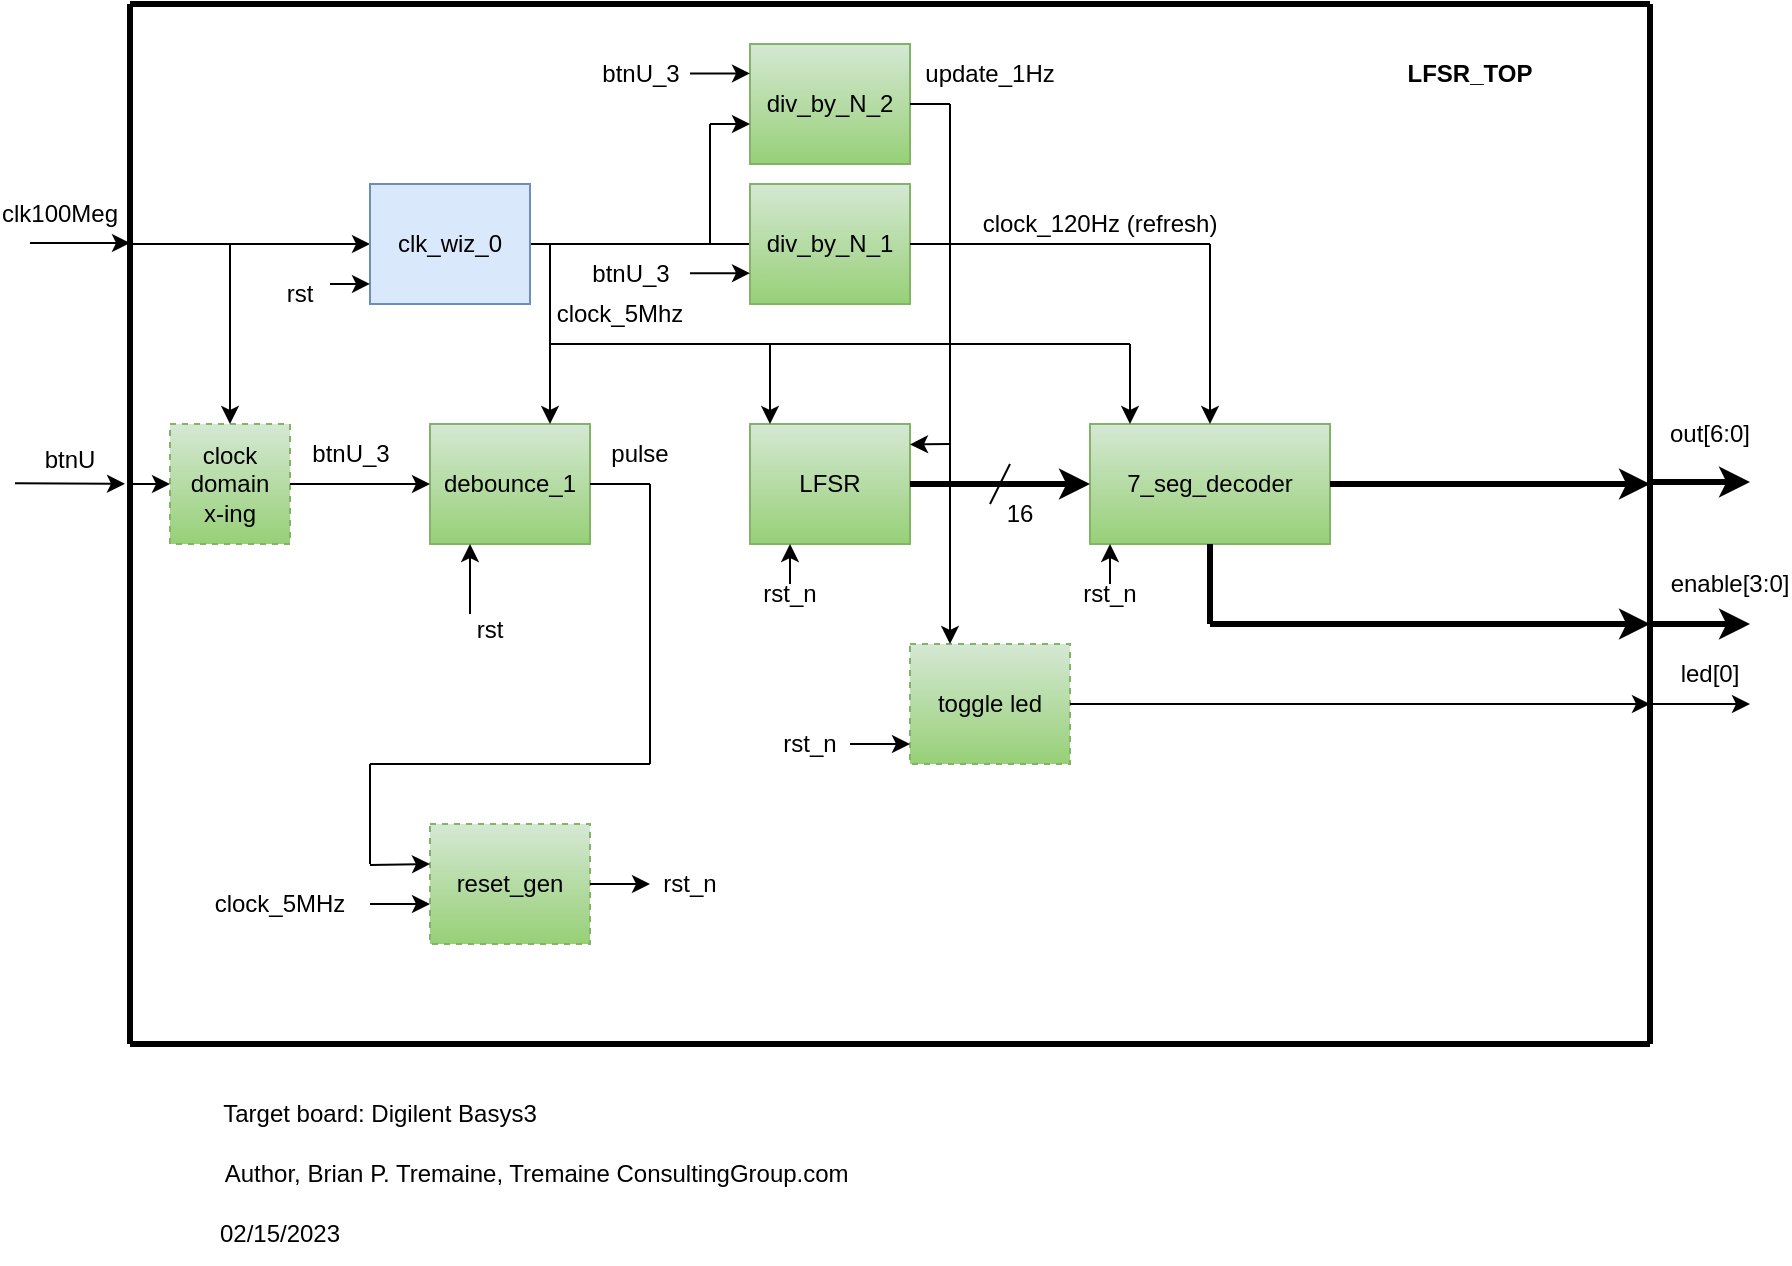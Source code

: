 <mxfile version="20.8.10" type="device"><diagram id="JNHTlV0T5jY2uMNbeVfa" name="Page-1"><mxGraphModel dx="946" dy="690" grid="1" gridSize="10" guides="1" tooltips="1" connect="1" arrows="1" fold="1" page="1" pageScale="1" pageWidth="1100" pageHeight="850" math="0" shadow="0"><root><mxCell id="0"/><mxCell id="1" parent="0"/><mxCell id="6v89Rnk703dZ9XYqTvZf-1" value="debounce_1" style="rounded=0;whiteSpace=wrap;html=1;fillColor=#d5e8d4;strokeColor=#82b366;gradientColor=#97d077;" parent="1" vertex="1"><mxGeometry x="260" y="370" width="80" height="60" as="geometry"/></mxCell><mxCell id="6v89Rnk703dZ9XYqTvZf-2" value="LFSR" style="rounded=0;whiteSpace=wrap;html=1;fillColor=#d5e8d4;strokeColor=#82b366;gradientColor=#97d077;" parent="1" vertex="1"><mxGeometry x="420" y="370" width="80" height="60" as="geometry"/></mxCell><mxCell id="6v89Rnk703dZ9XYqTvZf-4" value="7_seg_decoder" style="rounded=0;whiteSpace=wrap;html=1;fillColor=#d5e8d4;strokeColor=#82b366;gradientColor=#97d077;" parent="1" vertex="1"><mxGeometry x="590" y="370" width="120" height="60" as="geometry"/></mxCell><mxCell id="6v89Rnk703dZ9XYqTvZf-11" value="" style="endArrow=classic;html=1;rounded=0;entryX=0;entryY=0.5;entryDx=0;entryDy=0;exitX=1;exitY=0.5;exitDx=0;exitDy=0;strokeWidth=3;" parent="1" source="6v89Rnk703dZ9XYqTvZf-2" target="6v89Rnk703dZ9XYqTvZf-4" edge="1"><mxGeometry width="50" height="50" relative="1" as="geometry"><mxPoint x="670" y="360" as="sourcePoint"/><mxPoint x="740" y="310" as="targetPoint"/></mxGeometry></mxCell><mxCell id="6v89Rnk703dZ9XYqTvZf-25" value="" style="endArrow=none;html=1;rounded=0;strokeWidth=3;" parent="1" edge="1"><mxGeometry width="50" height="50" relative="1" as="geometry"><mxPoint x="110" y="160" as="sourcePoint"/><mxPoint x="870" y="160" as="targetPoint"/></mxGeometry></mxCell><mxCell id="6v89Rnk703dZ9XYqTvZf-26" value="" style="endArrow=none;html=1;rounded=0;strokeWidth=3;" parent="1" edge="1"><mxGeometry width="50" height="50" relative="1" as="geometry"><mxPoint x="110" y="680" as="sourcePoint"/><mxPoint x="870" y="680" as="targetPoint"/></mxGeometry></mxCell><mxCell id="6v89Rnk703dZ9XYqTvZf-27" value="" style="endArrow=none;html=1;rounded=0;strokeWidth=3;" parent="1" edge="1"><mxGeometry width="50" height="50" relative="1" as="geometry"><mxPoint x="110" y="160" as="sourcePoint"/><mxPoint x="110" y="680" as="targetPoint"/></mxGeometry></mxCell><mxCell id="6v89Rnk703dZ9XYqTvZf-28" value="" style="endArrow=none;html=1;rounded=0;strokeWidth=3;" parent="1" edge="1"><mxGeometry width="50" height="50" relative="1" as="geometry"><mxPoint x="870" y="160" as="sourcePoint"/><mxPoint x="870" y="680" as="targetPoint"/></mxGeometry></mxCell><mxCell id="6v89Rnk703dZ9XYqTvZf-30" value="" style="endArrow=classic;html=1;rounded=0;exitX=1;exitY=0.5;exitDx=0;exitDy=0;" parent="1" edge="1"><mxGeometry width="50" height="50" relative="1" as="geometry"><mxPoint x="60" y="279.5" as="sourcePoint"/><mxPoint x="110" y="279.5" as="targetPoint"/></mxGeometry></mxCell><mxCell id="6v89Rnk703dZ9XYqTvZf-33" value="clk100Meg" style="text;html=1;strokeColor=none;fillColor=none;align=center;verticalAlign=middle;whiteSpace=wrap;rounded=0;" parent="1" vertex="1"><mxGeometry x="50" y="255" width="50" height="20" as="geometry"/></mxCell><mxCell id="6v89Rnk703dZ9XYqTvZf-34" value="rst_n" style="text;html=1;strokeColor=none;fillColor=none;align=center;verticalAlign=middle;whiteSpace=wrap;rounded=0;" parent="1" vertex="1"><mxGeometry x="370" y="590" width="40" height="20" as="geometry"/></mxCell><mxCell id="6v89Rnk703dZ9XYqTvZf-37" value="&lt;b&gt;LFSR_TOP&lt;/b&gt;" style="text;html=1;strokeColor=none;fillColor=none;align=center;verticalAlign=middle;whiteSpace=wrap;rounded=0;" parent="1" vertex="1"><mxGeometry x="750" y="180" width="60" height="30" as="geometry"/></mxCell><mxCell id="6v89Rnk703dZ9XYqTvZf-38" value="Target board: Digilent Basys3" style="text;html=1;strokeColor=none;fillColor=none;align=center;verticalAlign=middle;whiteSpace=wrap;rounded=0;" parent="1" vertex="1"><mxGeometry x="150" y="700" width="170" height="30" as="geometry"/></mxCell><mxCell id="6v89Rnk703dZ9XYqTvZf-39" value="toggle led" style="rounded=0;whiteSpace=wrap;html=1;dashed=1;fillColor=#d5e8d4;strokeColor=#82b366;gradientColor=#97d077;" parent="1" vertex="1"><mxGeometry x="500" y="480" width="80" height="60" as="geometry"/></mxCell><mxCell id="6v89Rnk703dZ9XYqTvZf-43" value="" style="endArrow=classic;html=1;rounded=0;strokeWidth=1;exitX=1;exitY=0.5;exitDx=0;exitDy=0;" parent="1" source="6v89Rnk703dZ9XYqTvZf-39" edge="1"><mxGeometry width="50" height="50" relative="1" as="geometry"><mxPoint x="580" y="540" as="sourcePoint"/><mxPoint x="870" y="510" as="targetPoint"/></mxGeometry></mxCell><mxCell id="6v89Rnk703dZ9XYqTvZf-44" value="" style="endArrow=classic;html=1;rounded=0;strokeWidth=1;" parent="1" edge="1"><mxGeometry width="50" height="50" relative="1" as="geometry"><mxPoint x="870" y="510" as="sourcePoint"/><mxPoint x="920" y="510" as="targetPoint"/></mxGeometry></mxCell><mxCell id="6v89Rnk703dZ9XYqTvZf-45" value="led[0]" style="text;html=1;strokeColor=none;fillColor=none;align=center;verticalAlign=middle;whiteSpace=wrap;rounded=0;" parent="1" vertex="1"><mxGeometry x="870" y="480" width="60" height="30" as="geometry"/></mxCell><mxCell id="6v89Rnk703dZ9XYqTvZf-46" value="" style="endArrow=classic;html=1;rounded=0;strokeWidth=3;" parent="1" edge="1"><mxGeometry width="50" height="50" relative="1" as="geometry"><mxPoint x="870" y="470" as="sourcePoint"/><mxPoint x="920" y="470" as="targetPoint"/></mxGeometry></mxCell><mxCell id="6v89Rnk703dZ9XYqTvZf-47" value="enable[3:0]" style="text;html=1;strokeColor=none;fillColor=none;align=center;verticalAlign=middle;whiteSpace=wrap;rounded=0;" parent="1" vertex="1"><mxGeometry x="880" y="435" width="60" height="30" as="geometry"/></mxCell><mxCell id="6v89Rnk703dZ9XYqTvZf-48" value="" style="endArrow=classic;html=1;rounded=0;strokeWidth=3;exitX=1;exitY=0.5;exitDx=0;exitDy=0;" parent="1" source="6v89Rnk703dZ9XYqTvZf-4" edge="1"><mxGeometry width="50" height="50" relative="1" as="geometry"><mxPoint x="880" y="570" as="sourcePoint"/><mxPoint x="870" y="400" as="targetPoint"/></mxGeometry></mxCell><mxCell id="6v89Rnk703dZ9XYqTvZf-49" value="" style="endArrow=classic;html=1;rounded=0;strokeWidth=3;" parent="1" edge="1"><mxGeometry width="50" height="50" relative="1" as="geometry"><mxPoint x="870" y="399" as="sourcePoint"/><mxPoint x="920" y="399" as="targetPoint"/></mxGeometry></mxCell><mxCell id="6v89Rnk703dZ9XYqTvZf-50" value="out[6:0]" style="text;html=1;strokeColor=none;fillColor=none;align=center;verticalAlign=middle;whiteSpace=wrap;rounded=0;" parent="1" vertex="1"><mxGeometry x="870" y="360" width="60" height="30" as="geometry"/></mxCell><mxCell id="6v89Rnk703dZ9XYqTvZf-51" value="" style="endArrow=classic;html=1;rounded=0;strokeWidth=3;" parent="1" edge="1"><mxGeometry width="50" height="50" relative="1" as="geometry"><mxPoint x="650" y="470" as="sourcePoint"/><mxPoint x="870" y="470" as="targetPoint"/></mxGeometry></mxCell><mxCell id="6v89Rnk703dZ9XYqTvZf-52" value="" style="endArrow=none;html=1;rounded=0;strokeWidth=3;entryX=0.5;entryY=1;entryDx=0;entryDy=0;" parent="1" target="6v89Rnk703dZ9XYqTvZf-4" edge="1"><mxGeometry width="50" height="50" relative="1" as="geometry"><mxPoint x="650" y="470" as="sourcePoint"/><mxPoint x="720" y="450" as="targetPoint"/></mxGeometry></mxCell><mxCell id="nSzzYBK77VwPbl8LQydo-3" value="" style="endArrow=classic;html=1;rounded=0;" parent="1" edge="1"><mxGeometry width="50" height="50" relative="1" as="geometry"><mxPoint x="230" y="610" as="sourcePoint"/><mxPoint x="260" y="610" as="targetPoint"/></mxGeometry></mxCell><mxCell id="nSzzYBK77VwPbl8LQydo-4" value="btnU" style="text;html=1;strokeColor=none;fillColor=none;align=center;verticalAlign=middle;whiteSpace=wrap;rounded=0;" parent="1" vertex="1"><mxGeometry x="60" y="380" width="40" height="15" as="geometry"/></mxCell><mxCell id="nSzzYBK77VwPbl8LQydo-9" value="" style="endArrow=classic;html=1;rounded=0;strokeWidth=1;entryX=0;entryY=0.5;entryDx=0;entryDy=0;" parent="1" target="nSzzYBK77VwPbl8LQydo-8" edge="1"><mxGeometry width="50" height="50" relative="1" as="geometry"><mxPoint x="110" y="280" as="sourcePoint"/><mxPoint x="430" y="230" as="targetPoint"/><Array as="points"/></mxGeometry></mxCell><mxCell id="nSzzYBK77VwPbl8LQydo-10" value="" style="endArrow=classic;html=1;rounded=0;strokeWidth=1;entryX=0.5;entryY=0;entryDx=0;entryDy=0;" parent="1" target="6v89Rnk703dZ9XYqTvZf-4" edge="1"><mxGeometry width="50" height="50" relative="1" as="geometry"><mxPoint x="650" y="280" as="sourcePoint"/><mxPoint x="630" y="200" as="targetPoint"/></mxGeometry></mxCell><mxCell id="nSzzYBK77VwPbl8LQydo-11" value="" style="endArrow=none;html=1;rounded=0;strokeWidth=1;exitX=1;exitY=0.5;exitDx=0;exitDy=0;entryX=0;entryY=0.5;entryDx=0;entryDy=0;" parent="1" source="nSzzYBK77VwPbl8LQydo-8" edge="1" target="55TwboYr8SaJao03NA6Z-9"><mxGeometry width="50" height="50" relative="1" as="geometry"><mxPoint x="480" y="490" as="sourcePoint"/><mxPoint x="390" y="280" as="targetPoint"/></mxGeometry></mxCell><mxCell id="nSzzYBK77VwPbl8LQydo-12" value="reset_gen" style="rounded=0;whiteSpace=wrap;html=1;dashed=1;fillColor=#d5e8d4;strokeColor=#82b366;gradientColor=#97d077;" parent="1" vertex="1"><mxGeometry x="260" y="570" width="80" height="60" as="geometry"/></mxCell><mxCell id="nSzzYBK77VwPbl8LQydo-13" value="" style="endArrow=classic;html=1;rounded=0;" parent="1" edge="1"><mxGeometry width="50" height="50" relative="1" as="geometry"><mxPoint x="230" y="590.5" as="sourcePoint"/><mxPoint x="260" y="590" as="targetPoint"/></mxGeometry></mxCell><mxCell id="nSzzYBK77VwPbl8LQydo-14" value="clock&lt;br&gt;domain&lt;br&gt;x-ing" style="rounded=0;whiteSpace=wrap;html=1;dashed=1;fillColor=#d5e8d4;strokeColor=#82b366;gradientColor=#97d077;" parent="1" vertex="1"><mxGeometry x="130" y="370" width="60" height="60" as="geometry"/></mxCell><mxCell id="nSzzYBK77VwPbl8LQydo-15" value="" style="endArrow=classic;html=1;rounded=0;strokeWidth=1;entryX=0;entryY=0.5;entryDx=0;entryDy=0;exitX=1;exitY=0.5;exitDx=0;exitDy=0;" parent="1" source="nSzzYBK77VwPbl8LQydo-14" target="6v89Rnk703dZ9XYqTvZf-1" edge="1"><mxGeometry width="50" height="50" relative="1" as="geometry"><mxPoint x="230" y="400" as="sourcePoint"/><mxPoint x="230" y="400" as="targetPoint"/></mxGeometry></mxCell><mxCell id="nSzzYBK77VwPbl8LQydo-20" value="" style="endArrow=classic;html=1;rounded=0;strokeWidth=1;entryX=0.5;entryY=0;entryDx=0;entryDy=0;" parent="1" target="nSzzYBK77VwPbl8LQydo-14" edge="1"><mxGeometry width="50" height="50" relative="1" as="geometry"><mxPoint x="160" y="280" as="sourcePoint"/><mxPoint x="230" y="300" as="targetPoint"/></mxGeometry></mxCell><mxCell id="nSzzYBK77VwPbl8LQydo-22" value="clock_5MHz" style="text;html=1;strokeColor=none;fillColor=none;align=center;verticalAlign=middle;whiteSpace=wrap;rounded=0;dashed=1;" parent="1" vertex="1"><mxGeometry x="170" y="600" width="30" height="20" as="geometry"/></mxCell><mxCell id="nSzzYBK77VwPbl8LQydo-25" value="pulse" style="text;html=1;strokeColor=none;fillColor=none;align=center;verticalAlign=middle;whiteSpace=wrap;rounded=0;dashed=1;" parent="1" vertex="1"><mxGeometry x="350" y="380" width="30" height="10" as="geometry"/></mxCell><mxCell id="nSzzYBK77VwPbl8LQydo-32" value="" style="endArrow=none;html=1;rounded=0;strokeWidth=1;" parent="1" edge="1"><mxGeometry width="50" height="50" relative="1" as="geometry"><mxPoint x="540" y="410" as="sourcePoint"/><mxPoint x="550" y="390" as="targetPoint"/></mxGeometry></mxCell><mxCell id="nSzzYBK77VwPbl8LQydo-33" value="16" style="text;html=1;strokeColor=none;fillColor=none;align=center;verticalAlign=middle;whiteSpace=wrap;rounded=0;dashed=1;" parent="1" vertex="1"><mxGeometry x="540" y="410" width="30" height="10" as="geometry"/></mxCell><mxCell id="nSzzYBK77VwPbl8LQydo-36" value="" style="endArrow=classic;html=1;rounded=0;strokeWidth=1;" parent="1" edge="1"><mxGeometry width="50" height="50" relative="1" as="geometry"><mxPoint x="610" y="330" as="sourcePoint"/><mxPoint x="610" y="370" as="targetPoint"/></mxGeometry></mxCell><mxCell id="nSzzYBK77VwPbl8LQydo-42" value="" style="endArrow=classic;html=1;rounded=0;exitX=1;exitY=0;exitDx=0;exitDy=0;startArrow=none;" parent="1" edge="1" source="nSzzYBK77VwPbl8LQydo-8"><mxGeometry width="50" height="50" relative="1" as="geometry"><mxPoint x="460" y="300" as="sourcePoint"/><mxPoint x="250" y="300" as="targetPoint"/></mxGeometry></mxCell><mxCell id="nSzzYBK77VwPbl8LQydo-43" value="rst" style="text;html=1;strokeColor=none;fillColor=none;align=center;verticalAlign=middle;whiteSpace=wrap;rounded=0;" parent="1" vertex="1"><mxGeometry x="180" y="300" width="30" height="10" as="geometry"/></mxCell><mxCell id="nSzzYBK77VwPbl8LQydo-44" value="" style="endArrow=classic;html=1;rounded=0;strokeWidth=1;entryX=0.25;entryY=1;entryDx=0;entryDy=0;exitX=0.25;exitY=0;exitDx=0;exitDy=0;" parent="1" source="nSzzYBK77VwPbl8LQydo-45" target="6v89Rnk703dZ9XYqTvZf-1" edge="1"><mxGeometry width="50" height="50" relative="1" as="geometry"><mxPoint x="250" y="450" as="sourcePoint"/><mxPoint x="410" y="440" as="targetPoint"/></mxGeometry></mxCell><mxCell id="nSzzYBK77VwPbl8LQydo-45" value="rst" style="text;html=1;strokeColor=none;fillColor=none;align=center;verticalAlign=middle;whiteSpace=wrap;rounded=0;" parent="1" vertex="1"><mxGeometry x="270" y="465" width="40" height="15" as="geometry"/></mxCell><mxCell id="nSzzYBK77VwPbl8LQydo-46" value="" style="endArrow=classic;html=1;rounded=0;strokeWidth=1;entryX=0.25;entryY=1;entryDx=0;entryDy=0;" parent="1" target="6v89Rnk703dZ9XYqTvZf-2" edge="1"><mxGeometry width="50" height="50" relative="1" as="geometry"><mxPoint x="440" y="450" as="sourcePoint"/><mxPoint x="410" y="440" as="targetPoint"/></mxGeometry></mxCell><mxCell id="nSzzYBK77VwPbl8LQydo-47" value="rst_n" style="text;html=1;strokeColor=none;fillColor=none;align=center;verticalAlign=middle;whiteSpace=wrap;rounded=0;" parent="1" vertex="1"><mxGeometry x="420" y="445" width="40" height="20" as="geometry"/></mxCell><mxCell id="nSzzYBK77VwPbl8LQydo-49" value="" style="endArrow=classic;html=1;rounded=0;strokeWidth=1;entryX=0.25;entryY=1;entryDx=0;entryDy=0;" parent="1" edge="1"><mxGeometry width="50" height="50" relative="1" as="geometry"><mxPoint x="600" y="450" as="sourcePoint"/><mxPoint x="600" y="430" as="targetPoint"/></mxGeometry></mxCell><mxCell id="nSzzYBK77VwPbl8LQydo-50" value="rst_n" style="text;html=1;strokeColor=none;fillColor=none;align=center;verticalAlign=middle;whiteSpace=wrap;rounded=0;" parent="1" vertex="1"><mxGeometry x="580" y="445" width="40" height="20" as="geometry"/></mxCell><mxCell id="Af8_R-7plan7QqxDsOlp-9" value="" style="endArrow=classic;html=1;rounded=0;exitX=1;exitY=0.5;exitDx=0;exitDy=0;" parent="1" edge="1"><mxGeometry width="50" height="50" relative="1" as="geometry"><mxPoint x="52.5" y="399.58" as="sourcePoint"/><mxPoint x="107.5" y="399.92" as="targetPoint"/></mxGeometry></mxCell><mxCell id="Af8_R-7plan7QqxDsOlp-10" value="" style="endArrow=classic;html=1;rounded=0;strokeWidth=1;entryX=0;entryY=0.5;entryDx=0;entryDy=0;" parent="1" target="nSzzYBK77VwPbl8LQydo-14" edge="1"><mxGeometry width="50" height="50" relative="1" as="geometry"><mxPoint x="110" y="400" as="sourcePoint"/><mxPoint x="140" y="409" as="targetPoint"/></mxGeometry></mxCell><mxCell id="Af8_R-7plan7QqxDsOlp-14" value="btnU_3" style="text;html=1;align=center;verticalAlign=middle;resizable=0;points=[];autosize=1;strokeColor=none;fillColor=none;" parent="1" vertex="1"><mxGeometry x="190" y="370" width="60" height="30" as="geometry"/></mxCell><mxCell id="Af8_R-7plan7QqxDsOlp-16" value="" style="endArrow=classic;html=1;rounded=0;" parent="1" edge="1"><mxGeometry width="50" height="50" relative="1" as="geometry"><mxPoint x="340" y="600" as="sourcePoint"/><mxPoint x="370" y="600" as="targetPoint"/></mxGeometry></mxCell><mxCell id="Af8_R-7plan7QqxDsOlp-17" value="" style="endArrow=classic;html=1;rounded=0;entryX=0.75;entryY=0;entryDx=0;entryDy=0;" parent="1" target="6v89Rnk703dZ9XYqTvZf-1" edge="1"><mxGeometry width="50" height="50" relative="1" as="geometry"><mxPoint x="320" y="280" as="sourcePoint"/><mxPoint x="270" y="440" as="targetPoint"/></mxGeometry></mxCell><mxCell id="Af8_R-7plan7QqxDsOlp-18" style="edgeStyle=orthogonalEdgeStyle;rounded=0;orthogonalLoop=1;jettySize=auto;html=1;exitX=0.5;exitY=1;exitDx=0;exitDy=0;" parent="1" edge="1"><mxGeometry relative="1" as="geometry"><mxPoint x="625" y="230" as="sourcePoint"/><mxPoint x="625" y="230" as="targetPoint"/></mxGeometry></mxCell><mxCell id="Af8_R-7plan7QqxDsOlp-21" value="" style="endArrow=classic;html=1;rounded=0;entryX=0.375;entryY=0;entryDx=0;entryDy=0;entryPerimeter=0;" parent="1" edge="1"><mxGeometry width="50" height="50" relative="1" as="geometry"><mxPoint x="430.0" y="330" as="sourcePoint"/><mxPoint x="430.0" y="370" as="targetPoint"/></mxGeometry></mxCell><mxCell id="aKZ3P-jAK8ALWvD9FBp2-1" value="Author, Brian P. Tremaine, Tremaine ConsultingGroup.com&amp;nbsp;" style="text;html=1;strokeColor=none;fillColor=none;align=center;verticalAlign=middle;whiteSpace=wrap;rounded=0;" parent="1" vertex="1"><mxGeometry x="150" y="730" width="330" height="30" as="geometry"/></mxCell><mxCell id="nSzzYBK77VwPbl8LQydo-8" value="clk_wiz_0" style="rounded=0;whiteSpace=wrap;html=1;fillColor=#dae8fc;strokeColor=#6c8ebf;" parent="1" vertex="1"><mxGeometry x="230" y="250" width="80" height="60" as="geometry"/></mxCell><mxCell id="55TwboYr8SaJao03NA6Z-8" value="" style="endArrow=classic;html=1;rounded=0;exitX=1;exitY=0;exitDx=0;exitDy=0;entryX=0;entryY=0.833;entryDx=0;entryDy=0;entryPerimeter=0;" edge="1" parent="1" source="nSzzYBK77VwPbl8LQydo-43" target="nSzzYBK77VwPbl8LQydo-8"><mxGeometry width="50" height="50" relative="1" as="geometry"><mxPoint x="330" y="350" as="sourcePoint"/><mxPoint x="380" y="300" as="targetPoint"/></mxGeometry></mxCell><mxCell id="55TwboYr8SaJao03NA6Z-9" value="div_by_N_1" style="rounded=0;whiteSpace=wrap;html=1;fillColor=#d5e8d4;strokeColor=#82b366;gradientColor=#97d077;" vertex="1" parent="1"><mxGeometry x="420" y="250" width="80" height="60" as="geometry"/></mxCell><mxCell id="55TwboYr8SaJao03NA6Z-12" value="clock_120Hz (refresh)" style="text;html=1;strokeColor=none;fillColor=none;align=center;verticalAlign=middle;whiteSpace=wrap;rounded=0;dashed=1;" vertex="1" parent="1"><mxGeometry x="530" y="265" width="130" height="10" as="geometry"/></mxCell><mxCell id="55TwboYr8SaJao03NA6Z-20" value="btnU_3" style="text;html=1;align=center;verticalAlign=middle;resizable=0;points=[];autosize=1;strokeColor=none;fillColor=none;" vertex="1" parent="1"><mxGeometry x="330" y="280" width="60" height="30" as="geometry"/></mxCell><mxCell id="55TwboYr8SaJao03NA6Z-21" value="" style="endArrow=classic;html=1;rounded=0;strokeWidth=1;entryX=0;entryY=0.5;entryDx=0;entryDy=0;" edge="1" parent="1"><mxGeometry width="50" height="50" relative="1" as="geometry"><mxPoint x="390" y="294.58" as="sourcePoint"/><mxPoint x="420" y="294.58" as="targetPoint"/></mxGeometry></mxCell><mxCell id="55TwboYr8SaJao03NA6Z-24" value="" style="endArrow=none;html=1;rounded=0;" edge="1" parent="1"><mxGeometry width="50" height="50" relative="1" as="geometry"><mxPoint x="320" y="330" as="sourcePoint"/><mxPoint x="430" y="330" as="targetPoint"/></mxGeometry></mxCell><mxCell id="55TwboYr8SaJao03NA6Z-25" value="" style="endArrow=none;html=1;rounded=0;exitX=1;exitY=0.5;exitDx=0;exitDy=0;" edge="1" parent="1" source="55TwboYr8SaJao03NA6Z-9"><mxGeometry width="50" height="50" relative="1" as="geometry"><mxPoint x="450" y="500" as="sourcePoint"/><mxPoint x="650" y="280" as="targetPoint"/></mxGeometry></mxCell><mxCell id="55TwboYr8SaJao03NA6Z-26" value="" style="endArrow=none;html=1;rounded=0;" edge="1" parent="1"><mxGeometry width="50" height="50" relative="1" as="geometry"><mxPoint x="430" y="330" as="sourcePoint"/><mxPoint x="610" y="330" as="targetPoint"/></mxGeometry></mxCell><mxCell id="55TwboYr8SaJao03NA6Z-29" value="div_by_N_2" style="rounded=0;whiteSpace=wrap;html=1;fillColor=#d5e8d4;strokeColor=#82b366;gradientColor=#97d077;" vertex="1" parent="1"><mxGeometry x="420" y="180" width="80" height="60" as="geometry"/></mxCell><mxCell id="55TwboYr8SaJao03NA6Z-30" value="" style="endArrow=classic;html=1;rounded=0;strokeWidth=1;entryX=0;entryY=0.5;entryDx=0;entryDy=0;" edge="1" parent="1"><mxGeometry width="50" height="50" relative="1" as="geometry"><mxPoint x="390" y="194.71" as="sourcePoint"/><mxPoint x="420" y="194.71" as="targetPoint"/></mxGeometry></mxCell><mxCell id="55TwboYr8SaJao03NA6Z-31" value="btnU_3" style="text;html=1;align=center;verticalAlign=middle;resizable=0;points=[];autosize=1;strokeColor=none;fillColor=none;" vertex="1" parent="1"><mxGeometry x="335" y="180" width="60" height="30" as="geometry"/></mxCell><mxCell id="55TwboYr8SaJao03NA6Z-32" value="" style="endArrow=classic;html=1;rounded=0;strokeWidth=1;entryX=0;entryY=0.5;entryDx=0;entryDy=0;" edge="1" parent="1"><mxGeometry width="50" height="50" relative="1" as="geometry"><mxPoint x="400" y="220" as="sourcePoint"/><mxPoint x="420" y="220" as="targetPoint"/></mxGeometry></mxCell><mxCell id="55TwboYr8SaJao03NA6Z-33" value="" style="endArrow=none;html=1;rounded=0;" edge="1" parent="1"><mxGeometry width="50" height="50" relative="1" as="geometry"><mxPoint x="400" y="280" as="sourcePoint"/><mxPoint x="400" y="220" as="targetPoint"/></mxGeometry></mxCell><mxCell id="55TwboYr8SaJao03NA6Z-35" value="clock_5Mhz" style="text;html=1;strokeColor=none;fillColor=none;align=center;verticalAlign=middle;whiteSpace=wrap;rounded=0;dashed=1;" vertex="1" parent="1"><mxGeometry x="335" y="310" width="40" height="10" as="geometry"/></mxCell><mxCell id="55TwboYr8SaJao03NA6Z-37" value="" style="endArrow=classic;html=1;rounded=0;entryX=1;entryY=0.17;entryDx=0;entryDy=0;entryPerimeter=0;" edge="1" parent="1" target="6v89Rnk703dZ9XYqTvZf-2"><mxGeometry width="50" height="50" relative="1" as="geometry"><mxPoint x="520" y="380" as="sourcePoint"/><mxPoint x="520" y="380" as="targetPoint"/></mxGeometry></mxCell><mxCell id="55TwboYr8SaJao03NA6Z-38" value="" style="endArrow=none;html=1;rounded=0;" edge="1" parent="1"><mxGeometry width="50" height="50" relative="1" as="geometry"><mxPoint x="520" y="380" as="sourcePoint"/><mxPoint x="520" y="210" as="targetPoint"/></mxGeometry></mxCell><mxCell id="55TwboYr8SaJao03NA6Z-39" value="" style="endArrow=none;html=1;rounded=0;exitX=1;exitY=0.5;exitDx=0;exitDy=0;" edge="1" parent="1" source="55TwboYr8SaJao03NA6Z-29"><mxGeometry width="50" height="50" relative="1" as="geometry"><mxPoint x="460" y="360" as="sourcePoint"/><mxPoint x="520" y="210" as="targetPoint"/></mxGeometry></mxCell><mxCell id="55TwboYr8SaJao03NA6Z-40" value="update_1Hz" style="text;html=1;strokeColor=none;fillColor=none;align=center;verticalAlign=middle;whiteSpace=wrap;rounded=0;dashed=1;" vertex="1" parent="1"><mxGeometry x="520" y="190" width="40" height="10" as="geometry"/></mxCell><mxCell id="55TwboYr8SaJao03NA6Z-41" value="" style="endArrow=none;html=1;rounded=0;" edge="1" parent="1"><mxGeometry width="50" height="50" relative="1" as="geometry"><mxPoint x="230" y="590" as="sourcePoint"/><mxPoint x="230" y="540" as="targetPoint"/></mxGeometry></mxCell><mxCell id="55TwboYr8SaJao03NA6Z-42" value="" style="endArrow=none;html=1;rounded=0;exitX=1;exitY=0.5;exitDx=0;exitDy=0;" edge="1" parent="1" source="6v89Rnk703dZ9XYqTvZf-1"><mxGeometry width="50" height="50" relative="1" as="geometry"><mxPoint x="450" y="460" as="sourcePoint"/><mxPoint x="370" y="400" as="targetPoint"/></mxGeometry></mxCell><mxCell id="55TwboYr8SaJao03NA6Z-43" value="" style="endArrow=none;html=1;rounded=0;exitX=1;exitY=0.5;exitDx=0;exitDy=0;" edge="1" parent="1"><mxGeometry width="50" height="50" relative="1" as="geometry"><mxPoint x="230" y="540" as="sourcePoint"/><mxPoint x="370" y="540" as="targetPoint"/></mxGeometry></mxCell><mxCell id="55TwboYr8SaJao03NA6Z-44" value="" style="endArrow=none;html=1;rounded=0;" edge="1" parent="1"><mxGeometry width="50" height="50" relative="1" as="geometry"><mxPoint x="370" y="540" as="sourcePoint"/><mxPoint x="370" y="400" as="targetPoint"/></mxGeometry></mxCell><mxCell id="55TwboYr8SaJao03NA6Z-45" value="" style="endArrow=classic;html=1;rounded=0;" edge="1" parent="1"><mxGeometry width="50" height="50" relative="1" as="geometry"><mxPoint x="470" y="530" as="sourcePoint"/><mxPoint x="500" y="530" as="targetPoint"/></mxGeometry></mxCell><mxCell id="55TwboYr8SaJao03NA6Z-46" value="rst_n" style="text;html=1;strokeColor=none;fillColor=none;align=center;verticalAlign=middle;whiteSpace=wrap;rounded=0;" vertex="1" parent="1"><mxGeometry x="430" y="520" width="40" height="20" as="geometry"/></mxCell><mxCell id="55TwboYr8SaJao03NA6Z-47" value="" style="endArrow=classic;html=1;rounded=0;entryX=0.25;entryY=0;entryDx=0;entryDy=0;" edge="1" parent="1" target="6v89Rnk703dZ9XYqTvZf-39"><mxGeometry width="50" height="50" relative="1" as="geometry"><mxPoint x="520" y="380" as="sourcePoint"/><mxPoint x="520" y="470" as="targetPoint"/></mxGeometry></mxCell><mxCell id="55TwboYr8SaJao03NA6Z-48" value="02/15/2023" style="text;html=1;strokeColor=none;fillColor=none;align=center;verticalAlign=middle;whiteSpace=wrap;rounded=0;" vertex="1" parent="1"><mxGeometry x="100" y="760" width="170" height="30" as="geometry"/></mxCell></root></mxGraphModel></diagram></mxfile>